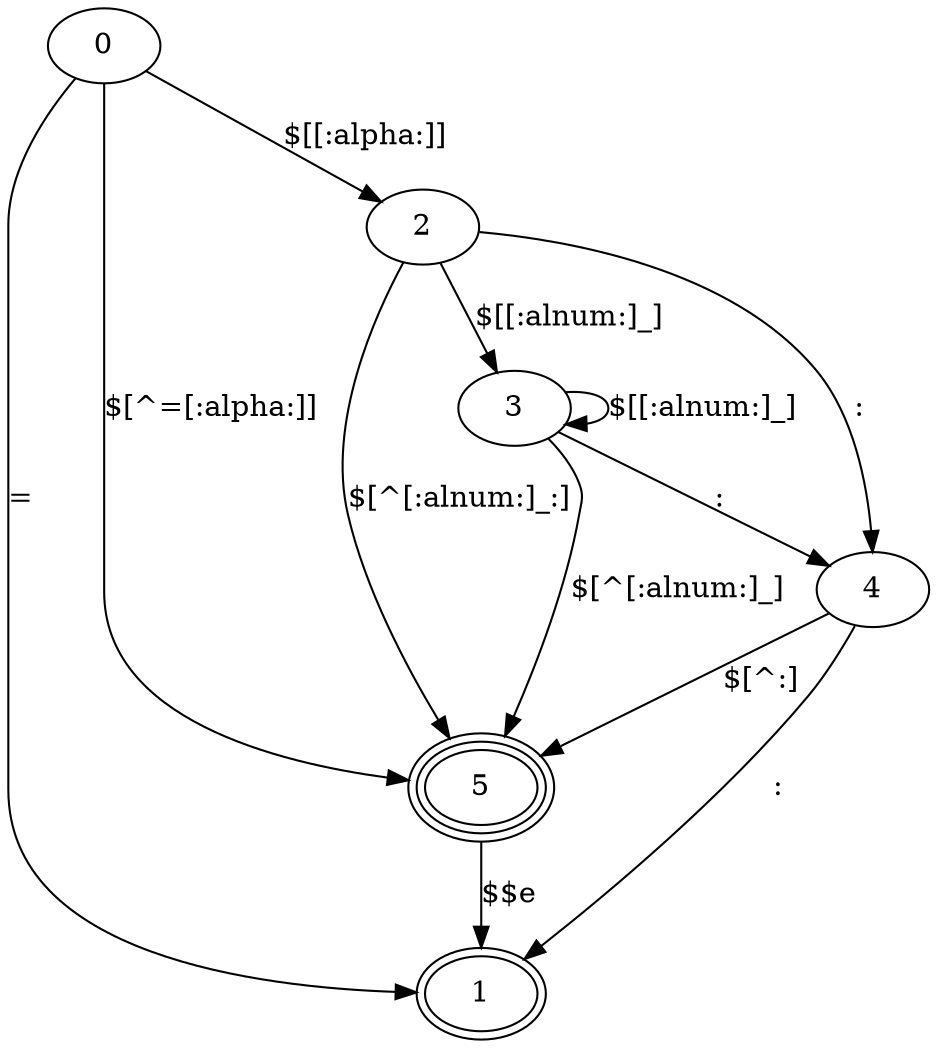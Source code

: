 digraph tag {
    1 [peripheries=2]
    5 [peripheries=3]

    0 -> 1 [label="="]
    0 -> 2 [label="$[[:alpha:]]"]
    2 -> 3 [label="$[[:alnum:]\_]"]
    2 -> 4 [label=":"]
    3 -> 3 [label="$[[:alnum:]\_]"]
    3 -> 4 [label=":"]
    4 -> 1 [label=":"]

    3 -> 5 [label="$[^[:alnum:]\_]"]
    4 -> 5 [label="$[^\:]"]
    2 -> 5 [label="$[^[:alnum:]\_\:]"]
    0 -> 5 [label="$[^\=[:alpha:]]"]
    5 -> 1 [label="$$e"]
}